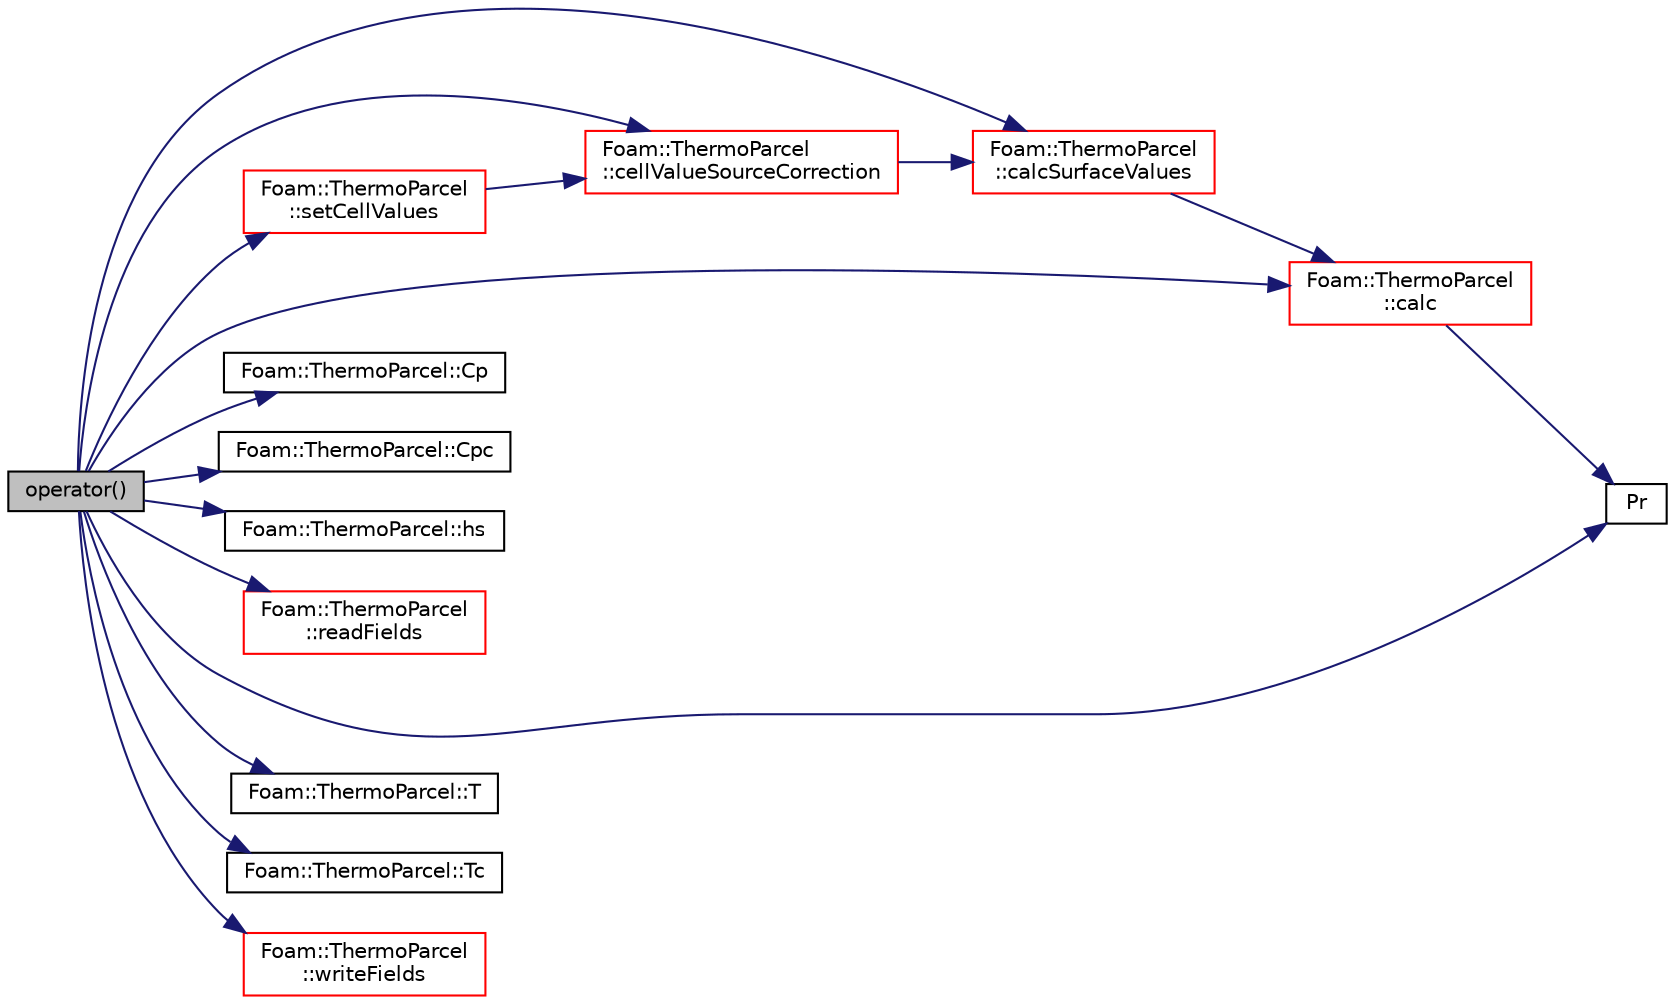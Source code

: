 digraph "operator()"
{
  bgcolor="transparent";
  edge [fontname="Helvetica",fontsize="10",labelfontname="Helvetica",labelfontsize="10"];
  node [fontname="Helvetica",fontsize="10",shape=record];
  rankdir="LR";
  Node1 [label="operator()",height=0.2,width=0.4,color="black", fillcolor="grey75", style="filled", fontcolor="black"];
  Node1 -> Node2 [color="midnightblue",fontsize="10",style="solid",fontname="Helvetica"];
  Node2 [label="Foam::ThermoParcel\l::calc",height=0.2,width=0.4,color="red",URL="$a02669.html#a6a46515d02de32cba752f8c0cdd512e9",tooltip="Update parcel properties over the time interval. "];
  Node2 -> Node3 [color="midnightblue",fontsize="10",style="solid",fontname="Helvetica"];
  Node3 [label="Pr",height=0.2,width=0.4,color="black",URL="$a04615.html#aeb70e6440d8d38bb6bd40b634169896a"];
  Node1 -> Node4 [color="midnightblue",fontsize="10",style="solid",fontname="Helvetica"];
  Node4 [label="Foam::ThermoParcel\l::calcSurfaceValues",height=0.2,width=0.4,color="red",URL="$a02669.html#ace0d1251735e98c7528059e9fa40f90d",tooltip="Calculate surface thermo properties. "];
  Node4 -> Node2 [color="midnightblue",fontsize="10",style="solid",fontname="Helvetica"];
  Node1 -> Node5 [color="midnightblue",fontsize="10",style="solid",fontname="Helvetica"];
  Node5 [label="Foam::ThermoParcel\l::cellValueSourceCorrection",height=0.2,width=0.4,color="red",URL="$a02669.html#af47d660ddf922326f7b61a7d841572e5",tooltip="Correct cell values using latest transfer information. "];
  Node5 -> Node4 [color="midnightblue",fontsize="10",style="solid",fontname="Helvetica"];
  Node1 -> Node6 [color="midnightblue",fontsize="10",style="solid",fontname="Helvetica"];
  Node6 [label="Foam::ThermoParcel::Cp",height=0.2,width=0.4,color="black",URL="$a02669.html#af30581e490e00e60a8d2f124531f6e0f",tooltip="Return const access to specific heat capacity. "];
  Node1 -> Node7 [color="midnightblue",fontsize="10",style="solid",fontname="Helvetica"];
  Node7 [label="Foam::ThermoParcel::Cpc",height=0.2,width=0.4,color="black",URL="$a02669.html#a86e1fb3f02d08eaa0030c8d2f51301cb",tooltip="Return const access to carrier specific heat capacity. "];
  Node1 -> Node8 [color="midnightblue",fontsize="10",style="solid",fontname="Helvetica"];
  Node8 [label="Foam::ThermoParcel::hs",height=0.2,width=0.4,color="black",URL="$a02669.html#a2f4b26d4b5ec7985a11b04e28b22da11",tooltip="Return the parcel sensible enthalpy. "];
  Node1 -> Node3 [color="midnightblue",fontsize="10",style="solid",fontname="Helvetica"];
  Node1 -> Node9 [color="midnightblue",fontsize="10",style="solid",fontname="Helvetica"];
  Node9 [label="Foam::ThermoParcel\l::readFields",height=0.2,width=0.4,color="red",URL="$a02669.html#ae1118a08fed2fe58c47d9142f0f131af",tooltip="Read. "];
  Node1 -> Node10 [color="midnightblue",fontsize="10",style="solid",fontname="Helvetica"];
  Node10 [label="Foam::ThermoParcel\l::setCellValues",height=0.2,width=0.4,color="red",URL="$a02669.html#ad8f8e29c218563cbc811689b2b2ddb28",tooltip="Set cell values. "];
  Node10 -> Node5 [color="midnightblue",fontsize="10",style="solid",fontname="Helvetica"];
  Node1 -> Node11 [color="midnightblue",fontsize="10",style="solid",fontname="Helvetica"];
  Node11 [label="Foam::ThermoParcel::T",height=0.2,width=0.4,color="black",URL="$a02669.html#a48ddf615be0e99f93b65ee051923ea85",tooltip="Return const access to temperature. "];
  Node1 -> Node12 [color="midnightblue",fontsize="10",style="solid",fontname="Helvetica"];
  Node12 [label="Foam::ThermoParcel::Tc",height=0.2,width=0.4,color="black",URL="$a02669.html#aaa19ea88deb3591e8b01b51176b5003d",tooltip="Return const access to carrier temperature. "];
  Node1 -> Node13 [color="midnightblue",fontsize="10",style="solid",fontname="Helvetica"];
  Node13 [label="Foam::ThermoParcel\l::writeFields",height=0.2,width=0.4,color="red",URL="$a02669.html#a906eddb9c2a5710c531a5a57276cc18e",tooltip="Write. "];
}
